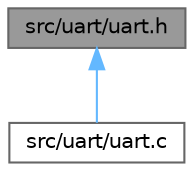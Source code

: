 digraph "src/uart/uart.h"
{
 // LATEX_PDF_SIZE
  bgcolor="transparent";
  edge [fontname=Helvetica,fontsize=10,labelfontname=Helvetica,labelfontsize=10];
  node [fontname=Helvetica,fontsize=10,shape=box,height=0.2,width=0.4];
  Node1 [label="src/uart/uart.h",height=0.2,width=0.4,color="gray40", fillcolor="grey60", style="filled", fontcolor="black",tooltip="Apropriate function prototypes, and some important definitions."];
  Node1 -> Node2 [dir="back",color="steelblue1",style="solid"];
  Node2 [label="src/uart/uart.c",height=0.2,width=0.4,color="grey40", fillcolor="white", style="filled",URL="$uart_8c.html",tooltip="UART module for handling UART communication This file provides functions for configuring the UART and..."];
}
